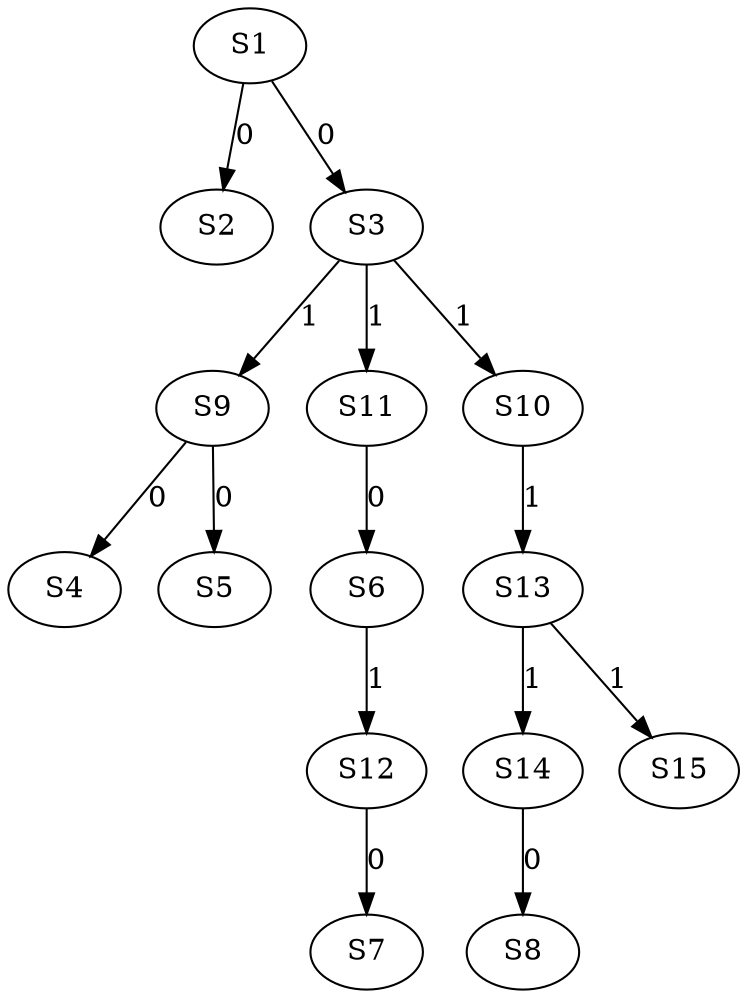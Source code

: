 strict digraph {
	S1 -> S2 [ label = 0 ];
	S1 -> S3 [ label = 0 ];
	S9 -> S4 [ label = 0 ];
	S9 -> S5 [ label = 0 ];
	S11 -> S6 [ label = 0 ];
	S12 -> S7 [ label = 0 ];
	S14 -> S8 [ label = 0 ];
	S3 -> S9 [ label = 1 ];
	S3 -> S10 [ label = 1 ];
	S3 -> S11 [ label = 1 ];
	S6 -> S12 [ label = 1 ];
	S10 -> S13 [ label = 1 ];
	S13 -> S14 [ label = 1 ];
	S13 -> S15 [ label = 1 ];
}